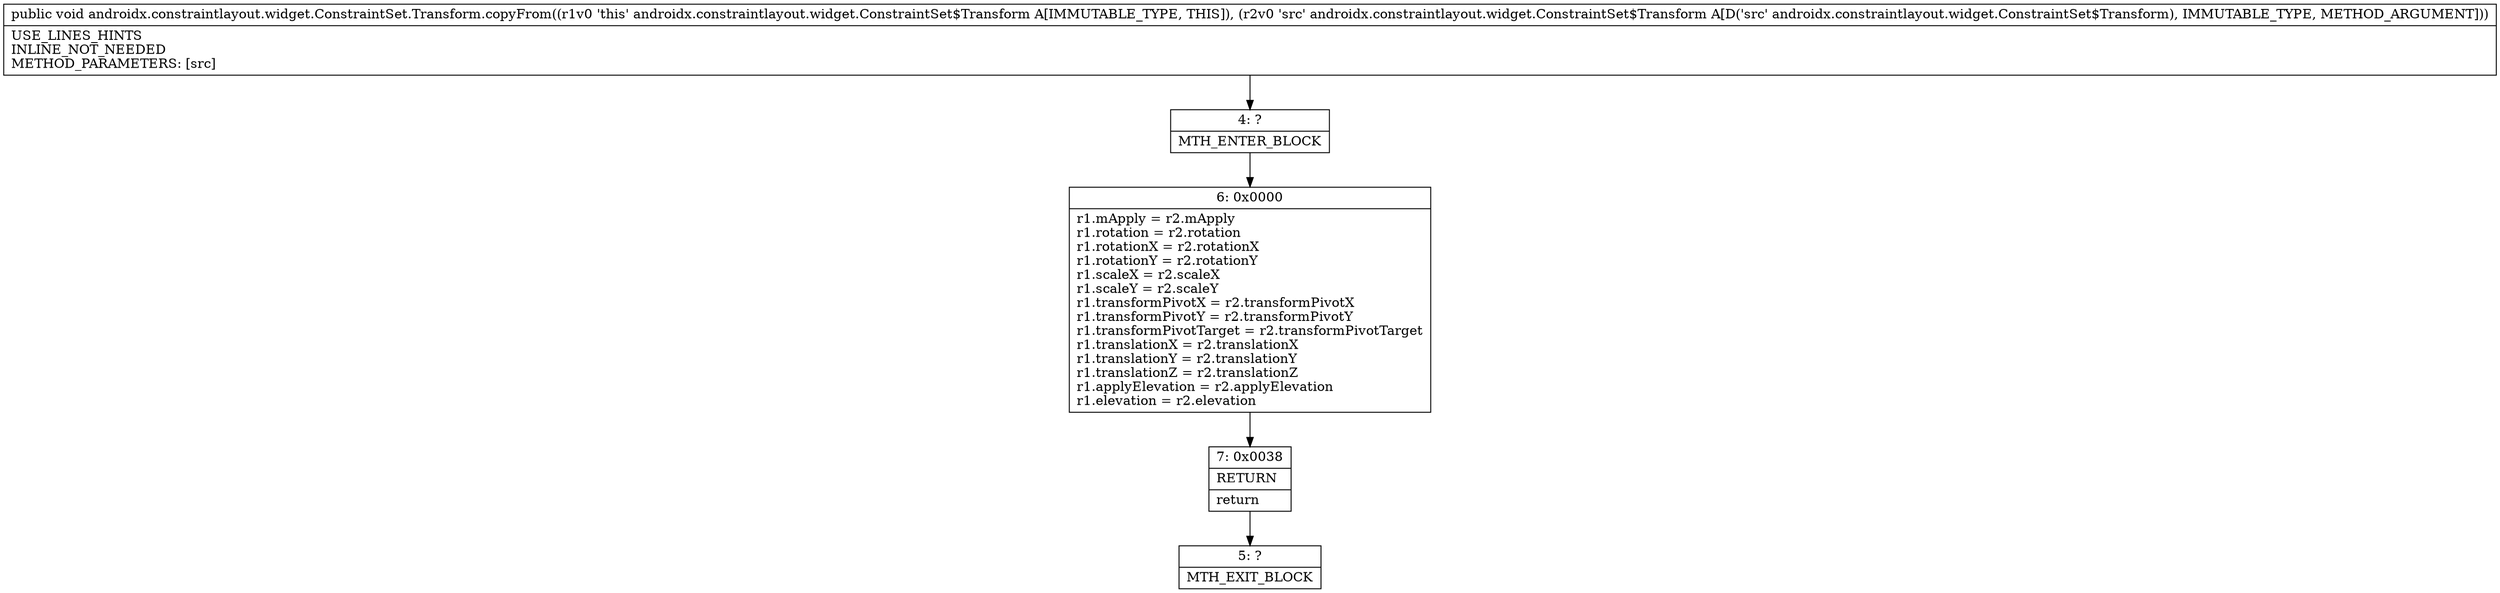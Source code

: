digraph "CFG forandroidx.constraintlayout.widget.ConstraintSet.Transform.copyFrom(Landroidx\/constraintlayout\/widget\/ConstraintSet$Transform;)V" {
Node_4 [shape=record,label="{4\:\ ?|MTH_ENTER_BLOCK\l}"];
Node_6 [shape=record,label="{6\:\ 0x0000|r1.mApply = r2.mApply\lr1.rotation = r2.rotation\lr1.rotationX = r2.rotationX\lr1.rotationY = r2.rotationY\lr1.scaleX = r2.scaleX\lr1.scaleY = r2.scaleY\lr1.transformPivotX = r2.transformPivotX\lr1.transformPivotY = r2.transformPivotY\lr1.transformPivotTarget = r2.transformPivotTarget\lr1.translationX = r2.translationX\lr1.translationY = r2.translationY\lr1.translationZ = r2.translationZ\lr1.applyElevation = r2.applyElevation\lr1.elevation = r2.elevation\l}"];
Node_7 [shape=record,label="{7\:\ 0x0038|RETURN\l|return\l}"];
Node_5 [shape=record,label="{5\:\ ?|MTH_EXIT_BLOCK\l}"];
MethodNode[shape=record,label="{public void androidx.constraintlayout.widget.ConstraintSet.Transform.copyFrom((r1v0 'this' androidx.constraintlayout.widget.ConstraintSet$Transform A[IMMUTABLE_TYPE, THIS]), (r2v0 'src' androidx.constraintlayout.widget.ConstraintSet$Transform A[D('src' androidx.constraintlayout.widget.ConstraintSet$Transform), IMMUTABLE_TYPE, METHOD_ARGUMENT]))  | USE_LINES_HINTS\lINLINE_NOT_NEEDED\lMETHOD_PARAMETERS: [src]\l}"];
MethodNode -> Node_4;Node_4 -> Node_6;
Node_6 -> Node_7;
Node_7 -> Node_5;
}

